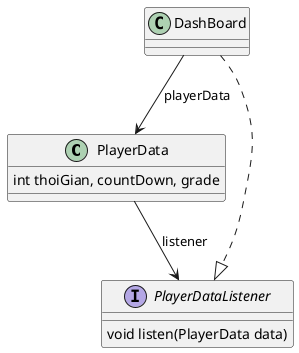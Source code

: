 @startuml

class PlayerData{
int thoiGian, countDown, grade
}
interface PlayerDataListener{
void listen(PlayerData data)
}
class DashBoard
PlayerData --> PlayerDataListener: listener
DashBoard --> PlayerData : playerData
DashBoard ..|> PlayerDataListener
@enduml